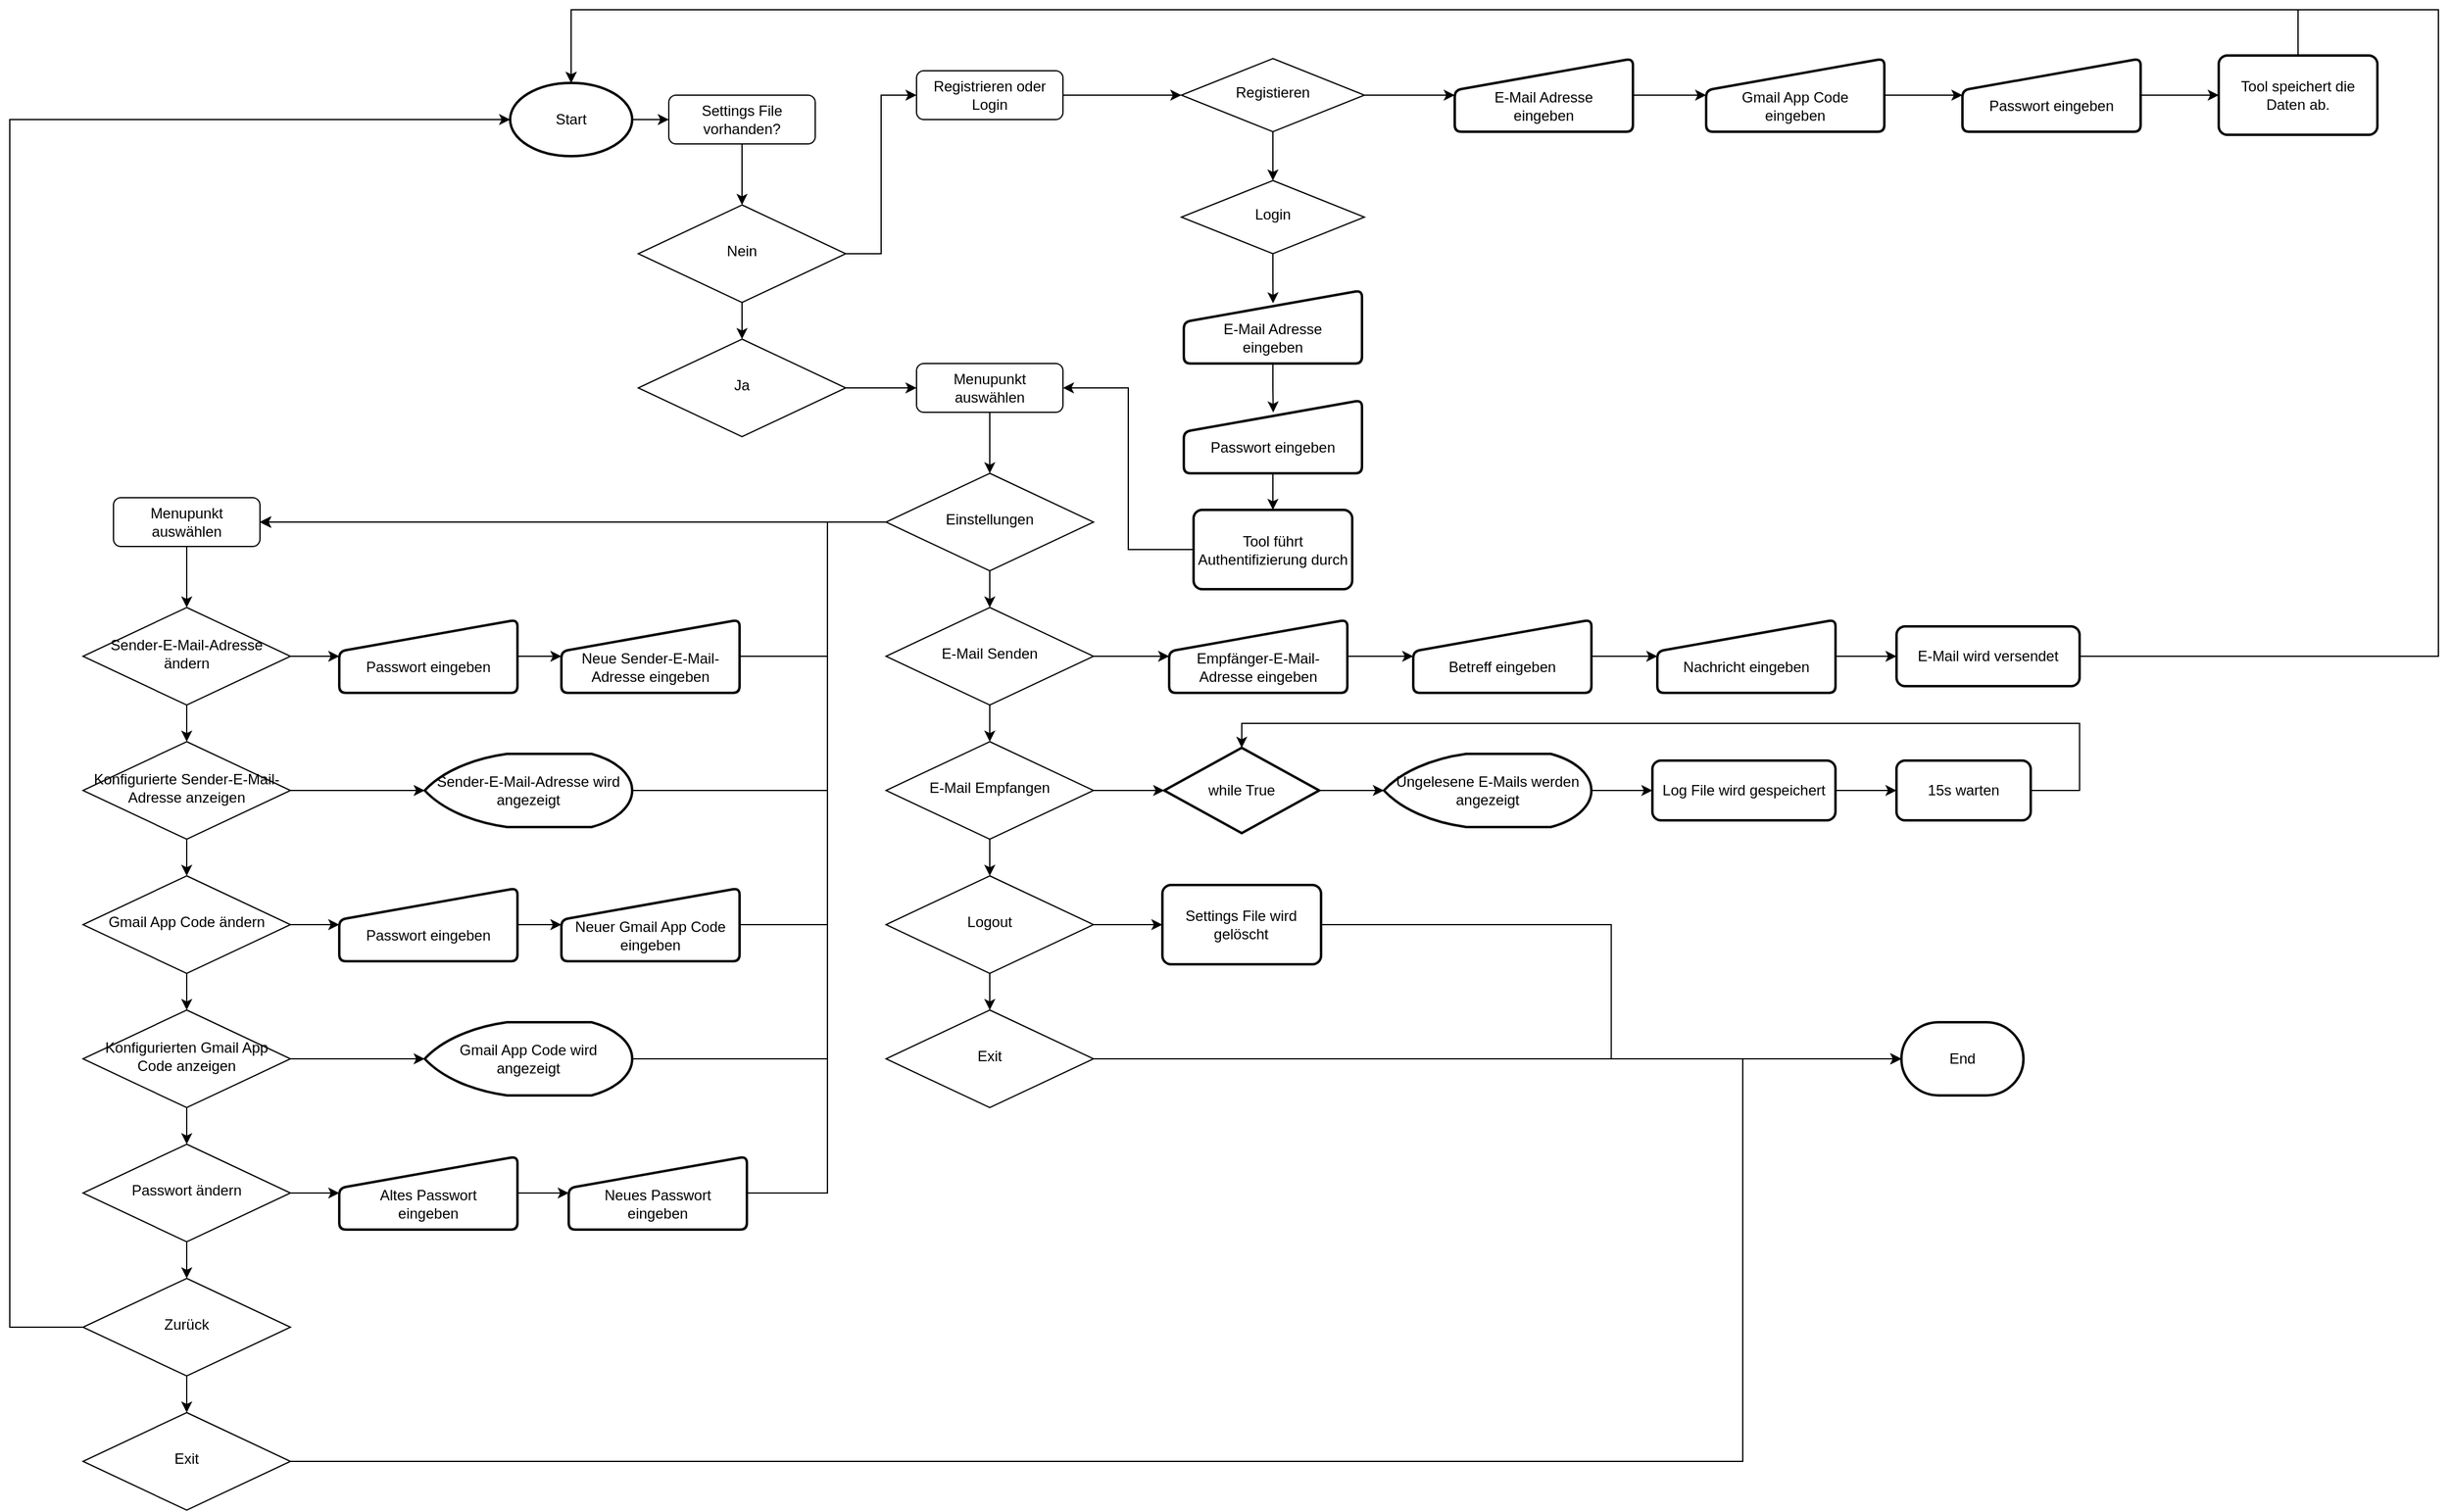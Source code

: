 <mxfile version="24.0.4" type="device">
  <diagram id="C5RBs43oDa-KdzZeNtuy" name="Page-1">
    <mxGraphModel dx="1561" dy="518" grid="1" gridSize="10" guides="1" tooltips="1" connect="1" arrows="1" fold="1" page="1" pageScale="1" pageWidth="827" pageHeight="1169" math="0" shadow="0">
      <root>
        <mxCell id="WIyWlLk6GJQsqaUBKTNV-0" />
        <mxCell id="WIyWlLk6GJQsqaUBKTNV-1" parent="WIyWlLk6GJQsqaUBKTNV-0" />
        <mxCell id="agXXEuxnET7PWjICIn9Y-2" style="edgeStyle=orthogonalEdgeStyle;rounded=0;orthogonalLoop=1;jettySize=auto;html=1;" parent="WIyWlLk6GJQsqaUBKTNV-1" source="WIyWlLk6GJQsqaUBKTNV-3" target="WIyWlLk6GJQsqaUBKTNV-6" edge="1">
          <mxGeometry relative="1" as="geometry" />
        </mxCell>
        <mxCell id="WIyWlLk6GJQsqaUBKTNV-3" value="Settings File vorhanden?" style="rounded=1;whiteSpace=wrap;html=1;fontSize=12;glass=0;strokeWidth=1;shadow=0;" parent="WIyWlLk6GJQsqaUBKTNV-1" vertex="1">
          <mxGeometry x="160" y="80" width="120" height="40" as="geometry" />
        </mxCell>
        <mxCell id="agXXEuxnET7PWjICIn9Y-4" style="edgeStyle=orthogonalEdgeStyle;rounded=0;orthogonalLoop=1;jettySize=auto;html=1;exitX=0.5;exitY=1;exitDx=0;exitDy=0;entryX=0.5;entryY=0;entryDx=0;entryDy=0;" parent="WIyWlLk6GJQsqaUBKTNV-1" source="WIyWlLk6GJQsqaUBKTNV-6" target="agXXEuxnET7PWjICIn9Y-3" edge="1">
          <mxGeometry relative="1" as="geometry" />
        </mxCell>
        <mxCell id="_T_kQsFNsvTssqX9CRax-20" style="edgeStyle=orthogonalEdgeStyle;rounded=0;orthogonalLoop=1;jettySize=auto;html=1;entryX=0;entryY=0.5;entryDx=0;entryDy=0;" parent="WIyWlLk6GJQsqaUBKTNV-1" source="WIyWlLk6GJQsqaUBKTNV-6" target="_T_kQsFNsvTssqX9CRax-0" edge="1">
          <mxGeometry relative="1" as="geometry" />
        </mxCell>
        <mxCell id="WIyWlLk6GJQsqaUBKTNV-6" value="Nein" style="rhombus;whiteSpace=wrap;html=1;shadow=0;fontFamily=Helvetica;fontSize=12;align=center;strokeWidth=1;spacing=6;spacingTop=-4;" parent="WIyWlLk6GJQsqaUBKTNV-1" vertex="1">
          <mxGeometry x="135" y="170" width="170" height="80" as="geometry" />
        </mxCell>
        <mxCell id="agXXEuxnET7PWjICIn9Y-1" style="edgeStyle=orthogonalEdgeStyle;rounded=0;orthogonalLoop=1;jettySize=auto;html=1;entryX=0;entryY=0.5;entryDx=0;entryDy=0;" parent="WIyWlLk6GJQsqaUBKTNV-1" source="agXXEuxnET7PWjICIn9Y-0" target="WIyWlLk6GJQsqaUBKTNV-3" edge="1">
          <mxGeometry relative="1" as="geometry" />
        </mxCell>
        <mxCell id="agXXEuxnET7PWjICIn9Y-0" value="Start" style="strokeWidth=2;html=1;shape=mxgraph.flowchart.start_1;whiteSpace=wrap;" parent="WIyWlLk6GJQsqaUBKTNV-1" vertex="1">
          <mxGeometry x="30" y="70" width="100" height="60" as="geometry" />
        </mxCell>
        <mxCell id="KuOzcFhr2oJy05dGrwk8-14" style="edgeStyle=orthogonalEdgeStyle;rounded=0;orthogonalLoop=1;jettySize=auto;html=1;entryX=0;entryY=0.5;entryDx=0;entryDy=0;" parent="WIyWlLk6GJQsqaUBKTNV-1" source="agXXEuxnET7PWjICIn9Y-3" target="KuOzcFhr2oJy05dGrwk8-8" edge="1">
          <mxGeometry relative="1" as="geometry" />
        </mxCell>
        <mxCell id="agXXEuxnET7PWjICIn9Y-3" value="Ja" style="rhombus;whiteSpace=wrap;html=1;shadow=0;fontFamily=Helvetica;fontSize=12;align=center;strokeWidth=1;spacing=6;spacingTop=-4;" parent="WIyWlLk6GJQsqaUBKTNV-1" vertex="1">
          <mxGeometry x="135" y="280" width="170" height="80" as="geometry" />
        </mxCell>
        <mxCell id="KuOzcFhr2oJy05dGrwk8-5" style="edgeStyle=orthogonalEdgeStyle;rounded=0;orthogonalLoop=1;jettySize=auto;html=1;entryX=0;entryY=0.5;entryDx=0;entryDy=0;" parent="WIyWlLk6GJQsqaUBKTNV-1" source="agXXEuxnET7PWjICIn9Y-13" target="KuOzcFhr2oJy05dGrwk8-2" edge="1">
          <mxGeometry relative="1" as="geometry" />
        </mxCell>
        <mxCell id="agXXEuxnET7PWjICIn9Y-13" value="" style="html=1;strokeWidth=2;shape=manualInput;whiteSpace=wrap;rounded=1;size=26;arcSize=11;" parent="WIyWlLk6GJQsqaUBKTNV-1" vertex="1">
          <mxGeometry x="804" y="50" width="146" height="60" as="geometry" />
        </mxCell>
        <mxCell id="agXXEuxnET7PWjICIn9Y-14" value="E-Mail Adresse eingeben" style="text;html=1;align=center;verticalAlign=middle;whiteSpace=wrap;rounded=0;" parent="WIyWlLk6GJQsqaUBKTNV-1" vertex="1">
          <mxGeometry x="814" y="74" width="126" height="30" as="geometry" />
        </mxCell>
        <mxCell id="agXXEuxnET7PWjICIn9Y-27" value="End" style="strokeWidth=2;html=1;shape=mxgraph.flowchart.terminator;whiteSpace=wrap;" parent="WIyWlLk6GJQsqaUBKTNV-1" vertex="1">
          <mxGeometry x="1170" y="840" width="100" height="60" as="geometry" />
        </mxCell>
        <mxCell id="agXXEuxnET7PWjICIn9Y-41" value="Tool speichert die Daten ab." style="rounded=1;whiteSpace=wrap;html=1;absoluteArcSize=1;arcSize=14;strokeWidth=2;" parent="WIyWlLk6GJQsqaUBKTNV-1" vertex="1">
          <mxGeometry x="1430" y="47.5" width="130" height="65" as="geometry" />
        </mxCell>
        <mxCell id="_T_kQsFNsvTssqX9CRax-17" style="edgeStyle=orthogonalEdgeStyle;rounded=0;orthogonalLoop=1;jettySize=auto;html=1;entryX=0;entryY=0.5;entryDx=0;entryDy=0;" parent="WIyWlLk6GJQsqaUBKTNV-1" source="KuOzcFhr2oJy05dGrwk8-2" target="_T_kQsFNsvTssqX9CRax-15" edge="1">
          <mxGeometry relative="1" as="geometry" />
        </mxCell>
        <mxCell id="KuOzcFhr2oJy05dGrwk8-2" value="" style="html=1;strokeWidth=2;shape=manualInput;whiteSpace=wrap;rounded=1;size=26;arcSize=11;" parent="WIyWlLk6GJQsqaUBKTNV-1" vertex="1">
          <mxGeometry x="1010" y="50" width="146" height="60" as="geometry" />
        </mxCell>
        <mxCell id="KuOzcFhr2oJy05dGrwk8-3" value="Gmail App Code eingeben" style="text;html=1;align=center;verticalAlign=middle;whiteSpace=wrap;rounded=0;" parent="WIyWlLk6GJQsqaUBKTNV-1" vertex="1">
          <mxGeometry x="1020" y="74" width="126" height="30" as="geometry" />
        </mxCell>
        <mxCell id="KuOzcFhr2oJy05dGrwk8-7" style="edgeStyle=orthogonalEdgeStyle;rounded=0;orthogonalLoop=1;jettySize=auto;html=1;" parent="WIyWlLk6GJQsqaUBKTNV-1" source="KuOzcFhr2oJy05dGrwk8-8" target="KuOzcFhr2oJy05dGrwk8-11" edge="1">
          <mxGeometry relative="1" as="geometry" />
        </mxCell>
        <mxCell id="KuOzcFhr2oJy05dGrwk8-8" value="Menupunkt auswählen" style="rounded=1;whiteSpace=wrap;html=1;fontSize=12;glass=0;strokeWidth=1;shadow=0;" parent="WIyWlLk6GJQsqaUBKTNV-1" vertex="1">
          <mxGeometry x="363" y="300" width="120" height="40" as="geometry" />
        </mxCell>
        <mxCell id="KuOzcFhr2oJy05dGrwk8-9" style="edgeStyle=orthogonalEdgeStyle;rounded=0;orthogonalLoop=1;jettySize=auto;html=1;exitX=0.5;exitY=1;exitDx=0;exitDy=0;entryX=0.5;entryY=0;entryDx=0;entryDy=0;" parent="WIyWlLk6GJQsqaUBKTNV-1" source="KuOzcFhr2oJy05dGrwk8-11" target="KuOzcFhr2oJy05dGrwk8-13" edge="1">
          <mxGeometry relative="1" as="geometry" />
        </mxCell>
        <mxCell id="KuOzcFhr2oJy05dGrwk8-29" style="edgeStyle=orthogonalEdgeStyle;rounded=0;orthogonalLoop=1;jettySize=auto;html=1;entryX=1;entryY=0.5;entryDx=0;entryDy=0;" parent="WIyWlLk6GJQsqaUBKTNV-1" source="KuOzcFhr2oJy05dGrwk8-11" target="KuOzcFhr2oJy05dGrwk8-21" edge="1">
          <mxGeometry relative="1" as="geometry" />
        </mxCell>
        <mxCell id="KuOzcFhr2oJy05dGrwk8-11" value="Einstellungen" style="rhombus;whiteSpace=wrap;html=1;shadow=0;fontFamily=Helvetica;fontSize=12;align=center;strokeWidth=1;spacing=6;spacingTop=-4;" parent="WIyWlLk6GJQsqaUBKTNV-1" vertex="1">
          <mxGeometry x="338" y="390" width="170" height="80" as="geometry" />
        </mxCell>
        <mxCell id="KuOzcFhr2oJy05dGrwk8-17" style="edgeStyle=orthogonalEdgeStyle;rounded=0;orthogonalLoop=1;jettySize=auto;html=1;entryX=0.5;entryY=0;entryDx=0;entryDy=0;" parent="WIyWlLk6GJQsqaUBKTNV-1" source="KuOzcFhr2oJy05dGrwk8-13" target="KuOzcFhr2oJy05dGrwk8-15" edge="1">
          <mxGeometry relative="1" as="geometry" />
        </mxCell>
        <mxCell id="KuOzcFhr2oJy05dGrwk8-57" style="edgeStyle=orthogonalEdgeStyle;rounded=0;orthogonalLoop=1;jettySize=auto;html=1;entryX=0;entryY=0.5;entryDx=0;entryDy=0;" parent="WIyWlLk6GJQsqaUBKTNV-1" source="KuOzcFhr2oJy05dGrwk8-13" target="KuOzcFhr2oJy05dGrwk8-51" edge="1">
          <mxGeometry relative="1" as="geometry" />
        </mxCell>
        <mxCell id="KuOzcFhr2oJy05dGrwk8-13" value="E-Mail Senden" style="rhombus;whiteSpace=wrap;html=1;shadow=0;fontFamily=Helvetica;fontSize=12;align=center;strokeWidth=1;spacing=6;spacingTop=-4;" parent="WIyWlLk6GJQsqaUBKTNV-1" vertex="1">
          <mxGeometry x="338" y="500" width="170" height="80" as="geometry" />
        </mxCell>
        <mxCell id="KuOzcFhr2oJy05dGrwk8-18" style="edgeStyle=orthogonalEdgeStyle;rounded=0;orthogonalLoop=1;jettySize=auto;html=1;entryX=0.5;entryY=0;entryDx=0;entryDy=0;" parent="WIyWlLk6GJQsqaUBKTNV-1" source="KuOzcFhr2oJy05dGrwk8-15" target="KuOzcFhr2oJy05dGrwk8-16" edge="1">
          <mxGeometry relative="1" as="geometry" />
        </mxCell>
        <mxCell id="KuOzcFhr2oJy05dGrwk8-15" value="E-Mail Empfangen" style="rhombus;whiteSpace=wrap;html=1;shadow=0;fontFamily=Helvetica;fontSize=12;align=center;strokeWidth=1;spacing=6;spacingTop=-4;" parent="WIyWlLk6GJQsqaUBKTNV-1" vertex="1">
          <mxGeometry x="338" y="610" width="170" height="80" as="geometry" />
        </mxCell>
        <mxCell id="_T_kQsFNsvTssqX9CRax-23" style="edgeStyle=orthogonalEdgeStyle;rounded=0;orthogonalLoop=1;jettySize=auto;html=1;entryX=0;entryY=0.5;entryDx=0;entryDy=0;" parent="WIyWlLk6GJQsqaUBKTNV-1" source="KuOzcFhr2oJy05dGrwk8-16" target="_T_kQsFNsvTssqX9CRax-22" edge="1">
          <mxGeometry relative="1" as="geometry" />
        </mxCell>
        <mxCell id="_T_kQsFNsvTssqX9CRax-24" style="edgeStyle=orthogonalEdgeStyle;rounded=0;orthogonalLoop=1;jettySize=auto;html=1;exitX=0.5;exitY=1;exitDx=0;exitDy=0;entryX=0.5;entryY=0;entryDx=0;entryDy=0;" parent="WIyWlLk6GJQsqaUBKTNV-1" source="KuOzcFhr2oJy05dGrwk8-16" target="_T_kQsFNsvTssqX9CRax-21" edge="1">
          <mxGeometry relative="1" as="geometry" />
        </mxCell>
        <mxCell id="KuOzcFhr2oJy05dGrwk8-16" value="Logout" style="rhombus;whiteSpace=wrap;html=1;shadow=0;fontFamily=Helvetica;fontSize=12;align=center;strokeWidth=1;spacing=6;spacingTop=-4;" parent="WIyWlLk6GJQsqaUBKTNV-1" vertex="1">
          <mxGeometry x="338" y="720" width="170" height="80" as="geometry" />
        </mxCell>
        <mxCell id="KuOzcFhr2oJy05dGrwk8-20" style="edgeStyle=orthogonalEdgeStyle;rounded=0;orthogonalLoop=1;jettySize=auto;html=1;" parent="WIyWlLk6GJQsqaUBKTNV-1" source="KuOzcFhr2oJy05dGrwk8-21" target="KuOzcFhr2oJy05dGrwk8-23" edge="1">
          <mxGeometry relative="1" as="geometry" />
        </mxCell>
        <mxCell id="KuOzcFhr2oJy05dGrwk8-21" value="Menupunkt auswählen" style="rounded=1;whiteSpace=wrap;html=1;fontSize=12;glass=0;strokeWidth=1;shadow=0;" parent="WIyWlLk6GJQsqaUBKTNV-1" vertex="1">
          <mxGeometry x="-295" y="410" width="120" height="40" as="geometry" />
        </mxCell>
        <mxCell id="KuOzcFhr2oJy05dGrwk8-22" style="edgeStyle=orthogonalEdgeStyle;rounded=0;orthogonalLoop=1;jettySize=auto;html=1;exitX=0.5;exitY=1;exitDx=0;exitDy=0;entryX=0.5;entryY=0;entryDx=0;entryDy=0;" parent="WIyWlLk6GJQsqaUBKTNV-1" source="KuOzcFhr2oJy05dGrwk8-23" target="KuOzcFhr2oJy05dGrwk8-25" edge="1">
          <mxGeometry relative="1" as="geometry" />
        </mxCell>
        <mxCell id="tz2j4-wTW594FyGTN8xT-20" style="edgeStyle=orthogonalEdgeStyle;rounded=0;orthogonalLoop=1;jettySize=auto;html=1;entryX=0;entryY=0.5;entryDx=0;entryDy=0;" parent="WIyWlLk6GJQsqaUBKTNV-1" source="KuOzcFhr2oJy05dGrwk8-23" target="tz2j4-wTW594FyGTN8xT-18" edge="1">
          <mxGeometry relative="1" as="geometry" />
        </mxCell>
        <mxCell id="KuOzcFhr2oJy05dGrwk8-23" value="Sender-E-Mail-Adresse ändern" style="rhombus;whiteSpace=wrap;html=1;shadow=0;fontFamily=Helvetica;fontSize=12;align=center;strokeWidth=1;spacing=6;spacingTop=-4;" parent="WIyWlLk6GJQsqaUBKTNV-1" vertex="1">
          <mxGeometry x="-320" y="500" width="170" height="80" as="geometry" />
        </mxCell>
        <mxCell id="KuOzcFhr2oJy05dGrwk8-37" style="edgeStyle=orthogonalEdgeStyle;rounded=0;orthogonalLoop=1;jettySize=auto;html=1;entryX=0.5;entryY=0;entryDx=0;entryDy=0;" parent="WIyWlLk6GJQsqaUBKTNV-1" source="KuOzcFhr2oJy05dGrwk8-25" target="KuOzcFhr2oJy05dGrwk8-36" edge="1">
          <mxGeometry relative="1" as="geometry" />
        </mxCell>
        <mxCell id="KuOzcFhr2oJy05dGrwk8-25" value="Konfigurierte Sender-E-Mail-Adresse anzeigen" style="rhombus;whiteSpace=wrap;html=1;shadow=0;fontFamily=Helvetica;fontSize=12;align=center;strokeWidth=1;spacing=6;spacingTop=-4;" parent="WIyWlLk6GJQsqaUBKTNV-1" vertex="1">
          <mxGeometry x="-320" y="610" width="170" height="80" as="geometry" />
        </mxCell>
        <mxCell id="KuOzcFhr2oJy05dGrwk8-26" style="edgeStyle=orthogonalEdgeStyle;rounded=0;orthogonalLoop=1;jettySize=auto;html=1;entryX=0.5;entryY=0;entryDx=0;entryDy=0;" parent="WIyWlLk6GJQsqaUBKTNV-1" source="KuOzcFhr2oJy05dGrwk8-27" target="KuOzcFhr2oJy05dGrwk8-28" edge="1">
          <mxGeometry relative="1" as="geometry" />
        </mxCell>
        <mxCell id="KuOzcFhr2oJy05dGrwk8-27" value="Konfigurierten Gmail App Code anzeigen" style="rhombus;whiteSpace=wrap;html=1;shadow=0;fontFamily=Helvetica;fontSize=12;align=center;strokeWidth=1;spacing=6;spacingTop=-4;" parent="WIyWlLk6GJQsqaUBKTNV-1" vertex="1">
          <mxGeometry x="-320" y="830" width="170" height="80" as="geometry" />
        </mxCell>
        <mxCell id="tz2j4-wTW594FyGTN8xT-9" style="edgeStyle=orthogonalEdgeStyle;rounded=0;orthogonalLoop=1;jettySize=auto;html=1;entryX=0;entryY=0.5;entryDx=0;entryDy=0;" parent="WIyWlLk6GJQsqaUBKTNV-1" source="KuOzcFhr2oJy05dGrwk8-28" target="tz2j4-wTW594FyGTN8xT-7" edge="1">
          <mxGeometry relative="1" as="geometry" />
        </mxCell>
        <mxCell id="tz2j4-wTW594FyGTN8xT-17" style="edgeStyle=orthogonalEdgeStyle;rounded=0;orthogonalLoop=1;jettySize=auto;html=1;entryX=0.5;entryY=0;entryDx=0;entryDy=0;" parent="WIyWlLk6GJQsqaUBKTNV-1" source="KuOzcFhr2oJy05dGrwk8-28" target="tz2j4-wTW594FyGTN8xT-0" edge="1">
          <mxGeometry relative="1" as="geometry" />
        </mxCell>
        <mxCell id="KuOzcFhr2oJy05dGrwk8-28" value="Passwort ändern" style="rhombus;whiteSpace=wrap;html=1;shadow=0;fontFamily=Helvetica;fontSize=12;align=center;strokeWidth=1;spacing=6;spacingTop=-4;" parent="WIyWlLk6GJQsqaUBKTNV-1" vertex="1">
          <mxGeometry x="-320" y="940" width="170" height="80" as="geometry" />
        </mxCell>
        <mxCell id="KuOzcFhr2oJy05dGrwk8-50" style="edgeStyle=orthogonalEdgeStyle;rounded=0;orthogonalLoop=1;jettySize=auto;html=1;entryX=1;entryY=0.5;entryDx=0;entryDy=0;" parent="WIyWlLk6GJQsqaUBKTNV-1" source="KuOzcFhr2oJy05dGrwk8-34" target="KuOzcFhr2oJy05dGrwk8-21" edge="1">
          <mxGeometry relative="1" as="geometry">
            <Array as="points">
              <mxPoint x="290" y="870" />
              <mxPoint x="290" y="430" />
            </Array>
          </mxGeometry>
        </mxCell>
        <mxCell id="KuOzcFhr2oJy05dGrwk8-34" value="Gmail App Code wird angezeigt" style="strokeWidth=2;html=1;shape=mxgraph.flowchart.display;whiteSpace=wrap;" parent="WIyWlLk6GJQsqaUBKTNV-1" vertex="1">
          <mxGeometry x="-40" y="840" width="170" height="60" as="geometry" />
        </mxCell>
        <mxCell id="KuOzcFhr2oJy05dGrwk8-35" style="edgeStyle=orthogonalEdgeStyle;rounded=0;orthogonalLoop=1;jettySize=auto;html=1;entryX=0;entryY=0.5;entryDx=0;entryDy=0;entryPerimeter=0;" parent="WIyWlLk6GJQsqaUBKTNV-1" source="KuOzcFhr2oJy05dGrwk8-27" target="KuOzcFhr2oJy05dGrwk8-34" edge="1">
          <mxGeometry relative="1" as="geometry" />
        </mxCell>
        <mxCell id="KuOzcFhr2oJy05dGrwk8-38" style="edgeStyle=orthogonalEdgeStyle;rounded=0;orthogonalLoop=1;jettySize=auto;html=1;entryX=0.5;entryY=0;entryDx=0;entryDy=0;" parent="WIyWlLk6GJQsqaUBKTNV-1" source="KuOzcFhr2oJy05dGrwk8-36" target="KuOzcFhr2oJy05dGrwk8-27" edge="1">
          <mxGeometry relative="1" as="geometry" />
        </mxCell>
        <mxCell id="tz2j4-wTW594FyGTN8xT-30" style="edgeStyle=orthogonalEdgeStyle;rounded=0;orthogonalLoop=1;jettySize=auto;html=1;entryX=0;entryY=0.5;entryDx=0;entryDy=0;" parent="WIyWlLk6GJQsqaUBKTNV-1" source="KuOzcFhr2oJy05dGrwk8-36" target="tz2j4-wTW594FyGTN8xT-28" edge="1">
          <mxGeometry relative="1" as="geometry" />
        </mxCell>
        <mxCell id="KuOzcFhr2oJy05dGrwk8-36" value="Gmail App Code ändern" style="rhombus;whiteSpace=wrap;html=1;shadow=0;fontFamily=Helvetica;fontSize=12;align=center;strokeWidth=1;spacing=6;spacingTop=-4;" parent="WIyWlLk6GJQsqaUBKTNV-1" vertex="1">
          <mxGeometry x="-320" y="720" width="170" height="80" as="geometry" />
        </mxCell>
        <mxCell id="KuOzcFhr2oJy05dGrwk8-48" style="edgeStyle=orthogonalEdgeStyle;rounded=0;orthogonalLoop=1;jettySize=auto;html=1;entryX=1;entryY=0.5;entryDx=0;entryDy=0;" parent="WIyWlLk6GJQsqaUBKTNV-1" source="KuOzcFhr2oJy05dGrwk8-39" target="KuOzcFhr2oJy05dGrwk8-21" edge="1">
          <mxGeometry relative="1" as="geometry">
            <Array as="points">
              <mxPoint x="290" y="650" />
              <mxPoint x="290" y="430" />
            </Array>
          </mxGeometry>
        </mxCell>
        <mxCell id="KuOzcFhr2oJy05dGrwk8-39" value="Sender-E-Mail-Adresse wird angezeigt" style="strokeWidth=2;html=1;shape=mxgraph.flowchart.display;whiteSpace=wrap;" parent="WIyWlLk6GJQsqaUBKTNV-1" vertex="1">
          <mxGeometry x="-40" y="620" width="170" height="60" as="geometry" />
        </mxCell>
        <mxCell id="KuOzcFhr2oJy05dGrwk8-40" style="edgeStyle=orthogonalEdgeStyle;rounded=0;orthogonalLoop=1;jettySize=auto;html=1;entryX=0;entryY=0.5;entryDx=0;entryDy=0;entryPerimeter=0;" parent="WIyWlLk6GJQsqaUBKTNV-1" source="KuOzcFhr2oJy05dGrwk8-25" target="KuOzcFhr2oJy05dGrwk8-39" edge="1">
          <mxGeometry relative="1" as="geometry" />
        </mxCell>
        <mxCell id="KuOzcFhr2oJy05dGrwk8-47" style="edgeStyle=orthogonalEdgeStyle;rounded=0;orthogonalLoop=1;jettySize=auto;html=1;entryX=1;entryY=0.5;entryDx=0;entryDy=0;" parent="WIyWlLk6GJQsqaUBKTNV-1" source="KuOzcFhr2oJy05dGrwk8-41" target="KuOzcFhr2oJy05dGrwk8-21" edge="1">
          <mxGeometry relative="1" as="geometry">
            <Array as="points">
              <mxPoint x="290" y="540" />
              <mxPoint x="290" y="430" />
            </Array>
          </mxGeometry>
        </mxCell>
        <mxCell id="KuOzcFhr2oJy05dGrwk8-41" value="" style="html=1;strokeWidth=2;shape=manualInput;whiteSpace=wrap;rounded=1;size=26;arcSize=11;" parent="WIyWlLk6GJQsqaUBKTNV-1" vertex="1">
          <mxGeometry x="72" y="510" width="146" height="60" as="geometry" />
        </mxCell>
        <mxCell id="KuOzcFhr2oJy05dGrwk8-42" value="Neue Sender-E-Mail-Adresse eingeben" style="text;html=1;align=center;verticalAlign=middle;whiteSpace=wrap;rounded=0;" parent="WIyWlLk6GJQsqaUBKTNV-1" vertex="1">
          <mxGeometry x="82" y="534" width="126" height="30" as="geometry" />
        </mxCell>
        <mxCell id="KuOzcFhr2oJy05dGrwk8-58" style="edgeStyle=orthogonalEdgeStyle;rounded=0;orthogonalLoop=1;jettySize=auto;html=1;entryX=0;entryY=0.5;entryDx=0;entryDy=0;" parent="WIyWlLk6GJQsqaUBKTNV-1" source="KuOzcFhr2oJy05dGrwk8-51" target="KuOzcFhr2oJy05dGrwk8-53" edge="1">
          <mxGeometry relative="1" as="geometry" />
        </mxCell>
        <mxCell id="KuOzcFhr2oJy05dGrwk8-51" value="" style="html=1;strokeWidth=2;shape=manualInput;whiteSpace=wrap;rounded=1;size=26;arcSize=11;" parent="WIyWlLk6GJQsqaUBKTNV-1" vertex="1">
          <mxGeometry x="570" y="510" width="146" height="60" as="geometry" />
        </mxCell>
        <mxCell id="KuOzcFhr2oJy05dGrwk8-52" value="Empfänger-E-Mail-Adresse eingeben" style="text;html=1;align=center;verticalAlign=middle;whiteSpace=wrap;rounded=0;" parent="WIyWlLk6GJQsqaUBKTNV-1" vertex="1">
          <mxGeometry x="580" y="534" width="126" height="30" as="geometry" />
        </mxCell>
        <mxCell id="KuOzcFhr2oJy05dGrwk8-59" style="edgeStyle=orthogonalEdgeStyle;rounded=0;orthogonalLoop=1;jettySize=auto;html=1;entryX=0;entryY=0.5;entryDx=0;entryDy=0;" parent="WIyWlLk6GJQsqaUBKTNV-1" source="KuOzcFhr2oJy05dGrwk8-53" target="KuOzcFhr2oJy05dGrwk8-55" edge="1">
          <mxGeometry relative="1" as="geometry" />
        </mxCell>
        <mxCell id="KuOzcFhr2oJy05dGrwk8-53" value="" style="html=1;strokeWidth=2;shape=manualInput;whiteSpace=wrap;rounded=1;size=26;arcSize=11;" parent="WIyWlLk6GJQsqaUBKTNV-1" vertex="1">
          <mxGeometry x="770" y="510" width="146" height="60" as="geometry" />
        </mxCell>
        <mxCell id="KuOzcFhr2oJy05dGrwk8-54" value="Betreff eingeben" style="text;html=1;align=center;verticalAlign=middle;whiteSpace=wrap;rounded=0;" parent="WIyWlLk6GJQsqaUBKTNV-1" vertex="1">
          <mxGeometry x="780" y="534" width="126" height="30" as="geometry" />
        </mxCell>
        <mxCell id="KuOzcFhr2oJy05dGrwk8-61" style="edgeStyle=orthogonalEdgeStyle;rounded=0;orthogonalLoop=1;jettySize=auto;html=1;entryX=0;entryY=0.5;entryDx=0;entryDy=0;" parent="WIyWlLk6GJQsqaUBKTNV-1" source="KuOzcFhr2oJy05dGrwk8-55" target="KuOzcFhr2oJy05dGrwk8-60" edge="1">
          <mxGeometry relative="1" as="geometry" />
        </mxCell>
        <mxCell id="KuOzcFhr2oJy05dGrwk8-55" value="" style="html=1;strokeWidth=2;shape=manualInput;whiteSpace=wrap;rounded=1;size=26;arcSize=11;" parent="WIyWlLk6GJQsqaUBKTNV-1" vertex="1">
          <mxGeometry x="970" y="510" width="146" height="60" as="geometry" />
        </mxCell>
        <mxCell id="KuOzcFhr2oJy05dGrwk8-56" value="Nachricht eingeben" style="text;html=1;align=center;verticalAlign=middle;whiteSpace=wrap;rounded=0;" parent="WIyWlLk6GJQsqaUBKTNV-1" vertex="1">
          <mxGeometry x="980" y="534" width="126" height="30" as="geometry" />
        </mxCell>
        <mxCell id="KuOzcFhr2oJy05dGrwk8-60" value="E-Mail wird versendet" style="rounded=1;whiteSpace=wrap;html=1;absoluteArcSize=1;arcSize=14;strokeWidth=2;" parent="WIyWlLk6GJQsqaUBKTNV-1" vertex="1">
          <mxGeometry x="1166" y="515.5" width="150" height="49" as="geometry" />
        </mxCell>
        <mxCell id="KuOzcFhr2oJy05dGrwk8-62" style="edgeStyle=orthogonalEdgeStyle;rounded=0;orthogonalLoop=1;jettySize=auto;html=1;entryX=0.5;entryY=0;entryDx=0;entryDy=0;entryPerimeter=0;" parent="WIyWlLk6GJQsqaUBKTNV-1" source="KuOzcFhr2oJy05dGrwk8-60" target="agXXEuxnET7PWjICIn9Y-0" edge="1">
          <mxGeometry relative="1" as="geometry">
            <Array as="points">
              <mxPoint x="1610" y="540" />
              <mxPoint x="1610" y="10" />
              <mxPoint x="80" y="10" />
            </Array>
          </mxGeometry>
        </mxCell>
        <mxCell id="KuOzcFhr2oJy05dGrwk8-64" style="edgeStyle=orthogonalEdgeStyle;rounded=0;orthogonalLoop=1;jettySize=auto;html=1;entryX=0.5;entryY=0;entryDx=0;entryDy=0;entryPerimeter=0;" parent="WIyWlLk6GJQsqaUBKTNV-1" source="agXXEuxnET7PWjICIn9Y-41" target="agXXEuxnET7PWjICIn9Y-0" edge="1">
          <mxGeometry relative="1" as="geometry">
            <Array as="points">
              <mxPoint x="1495" y="10" />
              <mxPoint x="80" y="10" />
            </Array>
          </mxGeometry>
        </mxCell>
        <mxCell id="KuOzcFhr2oJy05dGrwk8-65" value="while True" style="strokeWidth=2;html=1;shape=mxgraph.flowchart.decision;whiteSpace=wrap;" parent="WIyWlLk6GJQsqaUBKTNV-1" vertex="1">
          <mxGeometry x="565.95" y="615" width="127" height="70" as="geometry" />
        </mxCell>
        <mxCell id="KuOzcFhr2oJy05dGrwk8-71" style="edgeStyle=orthogonalEdgeStyle;rounded=0;orthogonalLoop=1;jettySize=auto;html=1;entryX=0;entryY=0.5;entryDx=0;entryDy=0;" parent="WIyWlLk6GJQsqaUBKTNV-1" source="KuOzcFhr2oJy05dGrwk8-68" target="KuOzcFhr2oJy05dGrwk8-70" edge="1">
          <mxGeometry relative="1" as="geometry" />
        </mxCell>
        <mxCell id="KuOzcFhr2oJy05dGrwk8-68" value="Ungelesene E-Mails werden angezeigt" style="strokeWidth=2;html=1;shape=mxgraph.flowchart.display;whiteSpace=wrap;" parent="WIyWlLk6GJQsqaUBKTNV-1" vertex="1">
          <mxGeometry x="745.95" y="620" width="170" height="60" as="geometry" />
        </mxCell>
        <mxCell id="KuOzcFhr2oJy05dGrwk8-69" style="edgeStyle=orthogonalEdgeStyle;rounded=0;orthogonalLoop=1;jettySize=auto;html=1;entryX=0;entryY=0.5;entryDx=0;entryDy=0;entryPerimeter=0;" parent="WIyWlLk6GJQsqaUBKTNV-1" source="KuOzcFhr2oJy05dGrwk8-65" target="KuOzcFhr2oJy05dGrwk8-68" edge="1">
          <mxGeometry relative="1" as="geometry" />
        </mxCell>
        <mxCell id="KuOzcFhr2oJy05dGrwk8-75" style="edgeStyle=orthogonalEdgeStyle;rounded=0;orthogonalLoop=1;jettySize=auto;html=1;entryX=0;entryY=0.5;entryDx=0;entryDy=0;" parent="WIyWlLk6GJQsqaUBKTNV-1" source="KuOzcFhr2oJy05dGrwk8-70" target="KuOzcFhr2oJy05dGrwk8-74" edge="1">
          <mxGeometry relative="1" as="geometry" />
        </mxCell>
        <mxCell id="KuOzcFhr2oJy05dGrwk8-70" value="Log File wird gespeichert" style="rounded=1;whiteSpace=wrap;html=1;absoluteArcSize=1;arcSize=14;strokeWidth=2;" parent="WIyWlLk6GJQsqaUBKTNV-1" vertex="1">
          <mxGeometry x="965.95" y="625.5" width="150" height="49" as="geometry" />
        </mxCell>
        <mxCell id="KuOzcFhr2oJy05dGrwk8-72" style="edgeStyle=orthogonalEdgeStyle;rounded=0;orthogonalLoop=1;jettySize=auto;html=1;entryX=0;entryY=0.5;entryDx=0;entryDy=0;entryPerimeter=0;" parent="WIyWlLk6GJQsqaUBKTNV-1" source="KuOzcFhr2oJy05dGrwk8-15" target="KuOzcFhr2oJy05dGrwk8-65" edge="1">
          <mxGeometry relative="1" as="geometry" />
        </mxCell>
        <mxCell id="KuOzcFhr2oJy05dGrwk8-74" value="15s warten" style="rounded=1;whiteSpace=wrap;html=1;absoluteArcSize=1;arcSize=14;strokeWidth=2;" parent="WIyWlLk6GJQsqaUBKTNV-1" vertex="1">
          <mxGeometry x="1165.95" y="625.5" width="110" height="49" as="geometry" />
        </mxCell>
        <mxCell id="KuOzcFhr2oJy05dGrwk8-76" style="edgeStyle=orthogonalEdgeStyle;rounded=0;orthogonalLoop=1;jettySize=auto;html=1;entryX=0.5;entryY=0;entryDx=0;entryDy=0;entryPerimeter=0;" parent="WIyWlLk6GJQsqaUBKTNV-1" source="KuOzcFhr2oJy05dGrwk8-74" target="KuOzcFhr2oJy05dGrwk8-65" edge="1">
          <mxGeometry relative="1" as="geometry">
            <Array as="points">
              <mxPoint x="1315.95" y="650" />
              <mxPoint x="1315.95" y="595" />
              <mxPoint x="629.95" y="595" />
            </Array>
          </mxGeometry>
        </mxCell>
        <mxCell id="_T_kQsFNsvTssqX9CRax-14" style="edgeStyle=orthogonalEdgeStyle;rounded=0;orthogonalLoop=1;jettySize=auto;html=1;entryX=0;entryY=0.5;entryDx=0;entryDy=0;" parent="WIyWlLk6GJQsqaUBKTNV-1" source="_T_kQsFNsvTssqX9CRax-0" target="_T_kQsFNsvTssqX9CRax-2" edge="1">
          <mxGeometry relative="1" as="geometry" />
        </mxCell>
        <mxCell id="_T_kQsFNsvTssqX9CRax-0" value="Registrieren oder Login" style="rounded=1;whiteSpace=wrap;html=1;fontSize=12;glass=0;strokeWidth=1;shadow=0;" parent="WIyWlLk6GJQsqaUBKTNV-1" vertex="1">
          <mxGeometry x="363" y="60" width="120" height="40" as="geometry" />
        </mxCell>
        <mxCell id="_T_kQsFNsvTssqX9CRax-1" value="Login" style="rhombus;whiteSpace=wrap;html=1;shadow=0;fontFamily=Helvetica;fontSize=12;align=center;strokeWidth=1;spacing=6;spacingTop=-4;" parent="WIyWlLk6GJQsqaUBKTNV-1" vertex="1">
          <mxGeometry x="580" y="150" width="150" height="60" as="geometry" />
        </mxCell>
        <mxCell id="_T_kQsFNsvTssqX9CRax-13" style="edgeStyle=orthogonalEdgeStyle;rounded=0;orthogonalLoop=1;jettySize=auto;html=1;entryX=0.5;entryY=0;entryDx=0;entryDy=0;" parent="WIyWlLk6GJQsqaUBKTNV-1" source="_T_kQsFNsvTssqX9CRax-2" target="_T_kQsFNsvTssqX9CRax-1" edge="1">
          <mxGeometry relative="1" as="geometry" />
        </mxCell>
        <mxCell id="_T_kQsFNsvTssqX9CRax-19" style="edgeStyle=orthogonalEdgeStyle;rounded=0;orthogonalLoop=1;jettySize=auto;html=1;entryX=0;entryY=0.5;entryDx=0;entryDy=0;" parent="WIyWlLk6GJQsqaUBKTNV-1" source="_T_kQsFNsvTssqX9CRax-2" target="agXXEuxnET7PWjICIn9Y-13" edge="1">
          <mxGeometry relative="1" as="geometry" />
        </mxCell>
        <mxCell id="_T_kQsFNsvTssqX9CRax-2" value="Registieren" style="rhombus;whiteSpace=wrap;html=1;shadow=0;fontFamily=Helvetica;fontSize=12;align=center;strokeWidth=1;spacing=6;spacingTop=-4;" parent="WIyWlLk6GJQsqaUBKTNV-1" vertex="1">
          <mxGeometry x="580" y="50" width="150" height="60" as="geometry" />
        </mxCell>
        <mxCell id="_T_kQsFNsvTssqX9CRax-3" value="" style="html=1;strokeWidth=2;shape=manualInput;whiteSpace=wrap;rounded=1;size=26;arcSize=11;" parent="WIyWlLk6GJQsqaUBKTNV-1" vertex="1">
          <mxGeometry x="582" y="240" width="146" height="60" as="geometry" />
        </mxCell>
        <mxCell id="_T_kQsFNsvTssqX9CRax-4" value="E-Mail Adresse eingeben" style="text;html=1;align=center;verticalAlign=middle;whiteSpace=wrap;rounded=0;" parent="WIyWlLk6GJQsqaUBKTNV-1" vertex="1">
          <mxGeometry x="592" y="264" width="126" height="30" as="geometry" />
        </mxCell>
        <mxCell id="_T_kQsFNsvTssqX9CRax-9" style="edgeStyle=orthogonalEdgeStyle;rounded=0;orthogonalLoop=1;jettySize=auto;html=1;entryX=0.5;entryY=0;entryDx=0;entryDy=0;" parent="WIyWlLk6GJQsqaUBKTNV-1" source="_T_kQsFNsvTssqX9CRax-5" target="_T_kQsFNsvTssqX9CRax-7" edge="1">
          <mxGeometry relative="1" as="geometry" />
        </mxCell>
        <mxCell id="_T_kQsFNsvTssqX9CRax-5" value="" style="html=1;strokeWidth=2;shape=manualInput;whiteSpace=wrap;rounded=1;size=26;arcSize=11;" parent="WIyWlLk6GJQsqaUBKTNV-1" vertex="1">
          <mxGeometry x="582" y="330" width="146" height="60" as="geometry" />
        </mxCell>
        <mxCell id="_T_kQsFNsvTssqX9CRax-6" value="Passwort eingeben" style="text;html=1;align=center;verticalAlign=middle;whiteSpace=wrap;rounded=0;" parent="WIyWlLk6GJQsqaUBKTNV-1" vertex="1">
          <mxGeometry x="592" y="354" width="126" height="30" as="geometry" />
        </mxCell>
        <mxCell id="_T_kQsFNsvTssqX9CRax-8" style="edgeStyle=orthogonalEdgeStyle;rounded=0;orthogonalLoop=1;jettySize=auto;html=1;entryX=1;entryY=0.5;entryDx=0;entryDy=0;" parent="WIyWlLk6GJQsqaUBKTNV-1" source="_T_kQsFNsvTssqX9CRax-7" target="KuOzcFhr2oJy05dGrwk8-8" edge="1">
          <mxGeometry relative="1" as="geometry" />
        </mxCell>
        <mxCell id="_T_kQsFNsvTssqX9CRax-7" value="Tool führt Authentifizierung durch" style="rounded=1;whiteSpace=wrap;html=1;absoluteArcSize=1;arcSize=14;strokeWidth=2;" parent="WIyWlLk6GJQsqaUBKTNV-1" vertex="1">
          <mxGeometry x="590" y="420" width="130" height="65" as="geometry" />
        </mxCell>
        <mxCell id="_T_kQsFNsvTssqX9CRax-11" style="edgeStyle=orthogonalEdgeStyle;rounded=0;orthogonalLoop=1;jettySize=auto;html=1;entryX=0.502;entryY=0.168;entryDx=0;entryDy=0;entryPerimeter=0;" parent="WIyWlLk6GJQsqaUBKTNV-1" source="_T_kQsFNsvTssqX9CRax-3" target="_T_kQsFNsvTssqX9CRax-5" edge="1">
          <mxGeometry relative="1" as="geometry" />
        </mxCell>
        <mxCell id="_T_kQsFNsvTssqX9CRax-12" style="edgeStyle=orthogonalEdgeStyle;rounded=0;orthogonalLoop=1;jettySize=auto;html=1;entryX=0.501;entryY=0.178;entryDx=0;entryDy=0;entryPerimeter=0;" parent="WIyWlLk6GJQsqaUBKTNV-1" source="_T_kQsFNsvTssqX9CRax-1" target="_T_kQsFNsvTssqX9CRax-3" edge="1">
          <mxGeometry relative="1" as="geometry" />
        </mxCell>
        <mxCell id="_T_kQsFNsvTssqX9CRax-18" style="edgeStyle=orthogonalEdgeStyle;rounded=0;orthogonalLoop=1;jettySize=auto;html=1;entryX=0;entryY=0.5;entryDx=0;entryDy=0;" parent="WIyWlLk6GJQsqaUBKTNV-1" source="_T_kQsFNsvTssqX9CRax-15" target="agXXEuxnET7PWjICIn9Y-41" edge="1">
          <mxGeometry relative="1" as="geometry" />
        </mxCell>
        <mxCell id="_T_kQsFNsvTssqX9CRax-15" value="" style="html=1;strokeWidth=2;shape=manualInput;whiteSpace=wrap;rounded=1;size=26;arcSize=11;" parent="WIyWlLk6GJQsqaUBKTNV-1" vertex="1">
          <mxGeometry x="1220" y="50" width="146" height="60" as="geometry" />
        </mxCell>
        <mxCell id="_T_kQsFNsvTssqX9CRax-16" value="Passwort eingeben" style="text;html=1;align=center;verticalAlign=middle;whiteSpace=wrap;rounded=0;" parent="WIyWlLk6GJQsqaUBKTNV-1" vertex="1">
          <mxGeometry x="1230" y="74" width="126" height="30" as="geometry" />
        </mxCell>
        <mxCell id="_T_kQsFNsvTssqX9CRax-21" value="Exit" style="rhombus;whiteSpace=wrap;html=1;shadow=0;fontFamily=Helvetica;fontSize=12;align=center;strokeWidth=1;spacing=6;spacingTop=-4;" parent="WIyWlLk6GJQsqaUBKTNV-1" vertex="1">
          <mxGeometry x="338" y="830" width="170" height="80" as="geometry" />
        </mxCell>
        <mxCell id="_T_kQsFNsvTssqX9CRax-22" value="Settings File wird gelöscht" style="rounded=1;whiteSpace=wrap;html=1;absoluteArcSize=1;arcSize=14;strokeWidth=2;" parent="WIyWlLk6GJQsqaUBKTNV-1" vertex="1">
          <mxGeometry x="564.45" y="727.5" width="130" height="65" as="geometry" />
        </mxCell>
        <mxCell id="_T_kQsFNsvTssqX9CRax-25" style="edgeStyle=orthogonalEdgeStyle;rounded=0;orthogonalLoop=1;jettySize=auto;html=1;entryX=0;entryY=0.5;entryDx=0;entryDy=0;entryPerimeter=0;" parent="WIyWlLk6GJQsqaUBKTNV-1" source="_T_kQsFNsvTssqX9CRax-22" target="agXXEuxnET7PWjICIn9Y-27" edge="1">
          <mxGeometry relative="1" as="geometry" />
        </mxCell>
        <mxCell id="_T_kQsFNsvTssqX9CRax-27" style="edgeStyle=orthogonalEdgeStyle;rounded=0;orthogonalLoop=1;jettySize=auto;html=1;entryX=0;entryY=0.5;entryDx=0;entryDy=0;entryPerimeter=0;" parent="WIyWlLk6GJQsqaUBKTNV-1" source="_T_kQsFNsvTssqX9CRax-21" target="agXXEuxnET7PWjICIn9Y-27" edge="1">
          <mxGeometry relative="1" as="geometry" />
        </mxCell>
        <mxCell id="tz2j4-wTW594FyGTN8xT-3" style="edgeStyle=orthogonalEdgeStyle;rounded=0;orthogonalLoop=1;jettySize=auto;html=1;entryX=0.5;entryY=0;entryDx=0;entryDy=0;" parent="WIyWlLk6GJQsqaUBKTNV-1" source="tz2j4-wTW594FyGTN8xT-0" target="tz2j4-wTW594FyGTN8xT-1" edge="1">
          <mxGeometry relative="1" as="geometry" />
        </mxCell>
        <mxCell id="tz2j4-wTW594FyGTN8xT-0" value="Zurück" style="rhombus;whiteSpace=wrap;html=1;shadow=0;fontFamily=Helvetica;fontSize=12;align=center;strokeWidth=1;spacing=6;spacingTop=-4;" parent="WIyWlLk6GJQsqaUBKTNV-1" vertex="1">
          <mxGeometry x="-320" y="1050" width="170" height="80" as="geometry" />
        </mxCell>
        <mxCell id="tz2j4-wTW594FyGTN8xT-1" value="Exit" style="rhombus;whiteSpace=wrap;html=1;shadow=0;fontFamily=Helvetica;fontSize=12;align=center;strokeWidth=1;spacing=6;spacingTop=-4;" parent="WIyWlLk6GJQsqaUBKTNV-1" vertex="1">
          <mxGeometry x="-320" y="1160" width="170" height="80" as="geometry" />
        </mxCell>
        <mxCell id="tz2j4-wTW594FyGTN8xT-4" style="edgeStyle=orthogonalEdgeStyle;rounded=0;orthogonalLoop=1;jettySize=auto;html=1;entryX=0;entryY=0.5;entryDx=0;entryDy=0;entryPerimeter=0;" parent="WIyWlLk6GJQsqaUBKTNV-1" source="tz2j4-wTW594FyGTN8xT-0" target="agXXEuxnET7PWjICIn9Y-0" edge="1">
          <mxGeometry relative="1" as="geometry">
            <Array as="points">
              <mxPoint x="-380" y="1090" />
              <mxPoint x="-380" y="100" />
            </Array>
          </mxGeometry>
        </mxCell>
        <mxCell id="tz2j4-wTW594FyGTN8xT-6" style="edgeStyle=orthogonalEdgeStyle;rounded=0;orthogonalLoop=1;jettySize=auto;html=1;entryX=0;entryY=0.5;entryDx=0;entryDy=0;entryPerimeter=0;" parent="WIyWlLk6GJQsqaUBKTNV-1" source="tz2j4-wTW594FyGTN8xT-1" target="agXXEuxnET7PWjICIn9Y-27" edge="1">
          <mxGeometry relative="1" as="geometry">
            <Array as="points">
              <mxPoint x="1040" y="1200" />
              <mxPoint x="1040" y="870" />
            </Array>
          </mxGeometry>
        </mxCell>
        <mxCell id="tz2j4-wTW594FyGTN8xT-12" style="edgeStyle=orthogonalEdgeStyle;rounded=0;orthogonalLoop=1;jettySize=auto;html=1;entryX=0;entryY=0.5;entryDx=0;entryDy=0;" parent="WIyWlLk6GJQsqaUBKTNV-1" source="tz2j4-wTW594FyGTN8xT-7" target="tz2j4-wTW594FyGTN8xT-10" edge="1">
          <mxGeometry relative="1" as="geometry" />
        </mxCell>
        <mxCell id="tz2j4-wTW594FyGTN8xT-7" value="" style="html=1;strokeWidth=2;shape=manualInput;whiteSpace=wrap;rounded=1;size=26;arcSize=11;" parent="WIyWlLk6GJQsqaUBKTNV-1" vertex="1">
          <mxGeometry x="-110" y="950" width="146" height="60" as="geometry" />
        </mxCell>
        <mxCell id="tz2j4-wTW594FyGTN8xT-8" value="Altes Passwort eingeben" style="text;html=1;align=center;verticalAlign=middle;whiteSpace=wrap;rounded=0;" parent="WIyWlLk6GJQsqaUBKTNV-1" vertex="1">
          <mxGeometry x="-100" y="974" width="126" height="30" as="geometry" />
        </mxCell>
        <mxCell id="tz2j4-wTW594FyGTN8xT-13" style="edgeStyle=orthogonalEdgeStyle;rounded=0;orthogonalLoop=1;jettySize=auto;html=1;entryX=1;entryY=0.5;entryDx=0;entryDy=0;exitX=1;exitY=0.5;exitDx=0;exitDy=0;" parent="WIyWlLk6GJQsqaUBKTNV-1" source="tz2j4-wTW594FyGTN8xT-10" target="KuOzcFhr2oJy05dGrwk8-21" edge="1">
          <mxGeometry relative="1" as="geometry">
            <Array as="points">
              <mxPoint x="290" y="980" />
              <mxPoint x="290" y="430" />
            </Array>
          </mxGeometry>
        </mxCell>
        <mxCell id="tz2j4-wTW594FyGTN8xT-10" value="" style="html=1;strokeWidth=2;shape=manualInput;whiteSpace=wrap;rounded=1;size=26;arcSize=11;" parent="WIyWlLk6GJQsqaUBKTNV-1" vertex="1">
          <mxGeometry x="78" y="950" width="146" height="60" as="geometry" />
        </mxCell>
        <mxCell id="tz2j4-wTW594FyGTN8xT-11" value="Neues Passwort eingeben" style="text;html=1;align=center;verticalAlign=middle;whiteSpace=wrap;rounded=0;" parent="WIyWlLk6GJQsqaUBKTNV-1" vertex="1">
          <mxGeometry x="88" y="974" width="126" height="30" as="geometry" />
        </mxCell>
        <mxCell id="tz2j4-wTW594FyGTN8xT-15" style="edgeStyle=orthogonalEdgeStyle;rounded=0;orthogonalLoop=1;jettySize=auto;html=1;entryX=0;entryY=0.5;entryDx=0;entryDy=0;entryPerimeter=0;" parent="WIyWlLk6GJQsqaUBKTNV-1" edge="1">
          <mxGeometry relative="1" as="geometry">
            <mxPoint x="-10" y="1090" as="sourcePoint" />
          </mxGeometry>
        </mxCell>
        <mxCell id="tz2j4-wTW594FyGTN8xT-21" style="edgeStyle=orthogonalEdgeStyle;rounded=0;orthogonalLoop=1;jettySize=auto;html=1;entryX=0;entryY=0.5;entryDx=0;entryDy=0;" parent="WIyWlLk6GJQsqaUBKTNV-1" source="tz2j4-wTW594FyGTN8xT-18" target="KuOzcFhr2oJy05dGrwk8-41" edge="1">
          <mxGeometry relative="1" as="geometry" />
        </mxCell>
        <mxCell id="tz2j4-wTW594FyGTN8xT-18" value="" style="html=1;strokeWidth=2;shape=manualInput;whiteSpace=wrap;rounded=1;size=26;arcSize=11;" parent="WIyWlLk6GJQsqaUBKTNV-1" vertex="1">
          <mxGeometry x="-110" y="510" width="146" height="60" as="geometry" />
        </mxCell>
        <mxCell id="tz2j4-wTW594FyGTN8xT-19" value="Passwort eingeben" style="text;html=1;align=center;verticalAlign=middle;whiteSpace=wrap;rounded=0;" parent="WIyWlLk6GJQsqaUBKTNV-1" vertex="1">
          <mxGeometry x="-100" y="534" width="126" height="30" as="geometry" />
        </mxCell>
        <mxCell id="tz2j4-wTW594FyGTN8xT-31" style="edgeStyle=orthogonalEdgeStyle;rounded=0;orthogonalLoop=1;jettySize=auto;html=1;entryX=1;entryY=0.5;entryDx=0;entryDy=0;" parent="WIyWlLk6GJQsqaUBKTNV-1" source="tz2j4-wTW594FyGTN8xT-25" target="KuOzcFhr2oJy05dGrwk8-21" edge="1">
          <mxGeometry relative="1" as="geometry">
            <Array as="points">
              <mxPoint x="290" y="760" />
              <mxPoint x="290" y="430" />
            </Array>
          </mxGeometry>
        </mxCell>
        <mxCell id="tz2j4-wTW594FyGTN8xT-25" value="" style="html=1;strokeWidth=2;shape=manualInput;whiteSpace=wrap;rounded=1;size=26;arcSize=11;" parent="WIyWlLk6GJQsqaUBKTNV-1" vertex="1">
          <mxGeometry x="72" y="730" width="146" height="60" as="geometry" />
        </mxCell>
        <mxCell id="tz2j4-wTW594FyGTN8xT-26" value="Neuer Gmail App Code eingeben" style="text;html=1;align=center;verticalAlign=middle;whiteSpace=wrap;rounded=0;" parent="WIyWlLk6GJQsqaUBKTNV-1" vertex="1">
          <mxGeometry x="82" y="754" width="126" height="30" as="geometry" />
        </mxCell>
        <mxCell id="tz2j4-wTW594FyGTN8xT-27" style="edgeStyle=orthogonalEdgeStyle;rounded=0;orthogonalLoop=1;jettySize=auto;html=1;entryX=0;entryY=0.5;entryDx=0;entryDy=0;" parent="WIyWlLk6GJQsqaUBKTNV-1" source="tz2j4-wTW594FyGTN8xT-28" target="tz2j4-wTW594FyGTN8xT-25" edge="1">
          <mxGeometry relative="1" as="geometry" />
        </mxCell>
        <mxCell id="tz2j4-wTW594FyGTN8xT-28" value="" style="html=1;strokeWidth=2;shape=manualInput;whiteSpace=wrap;rounded=1;size=26;arcSize=11;" parent="WIyWlLk6GJQsqaUBKTNV-1" vertex="1">
          <mxGeometry x="-110" y="730" width="146" height="60" as="geometry" />
        </mxCell>
        <mxCell id="tz2j4-wTW594FyGTN8xT-29" value="Passwort eingeben" style="text;html=1;align=center;verticalAlign=middle;whiteSpace=wrap;rounded=0;" parent="WIyWlLk6GJQsqaUBKTNV-1" vertex="1">
          <mxGeometry x="-100" y="754" width="126" height="30" as="geometry" />
        </mxCell>
      </root>
    </mxGraphModel>
  </diagram>
</mxfile>
